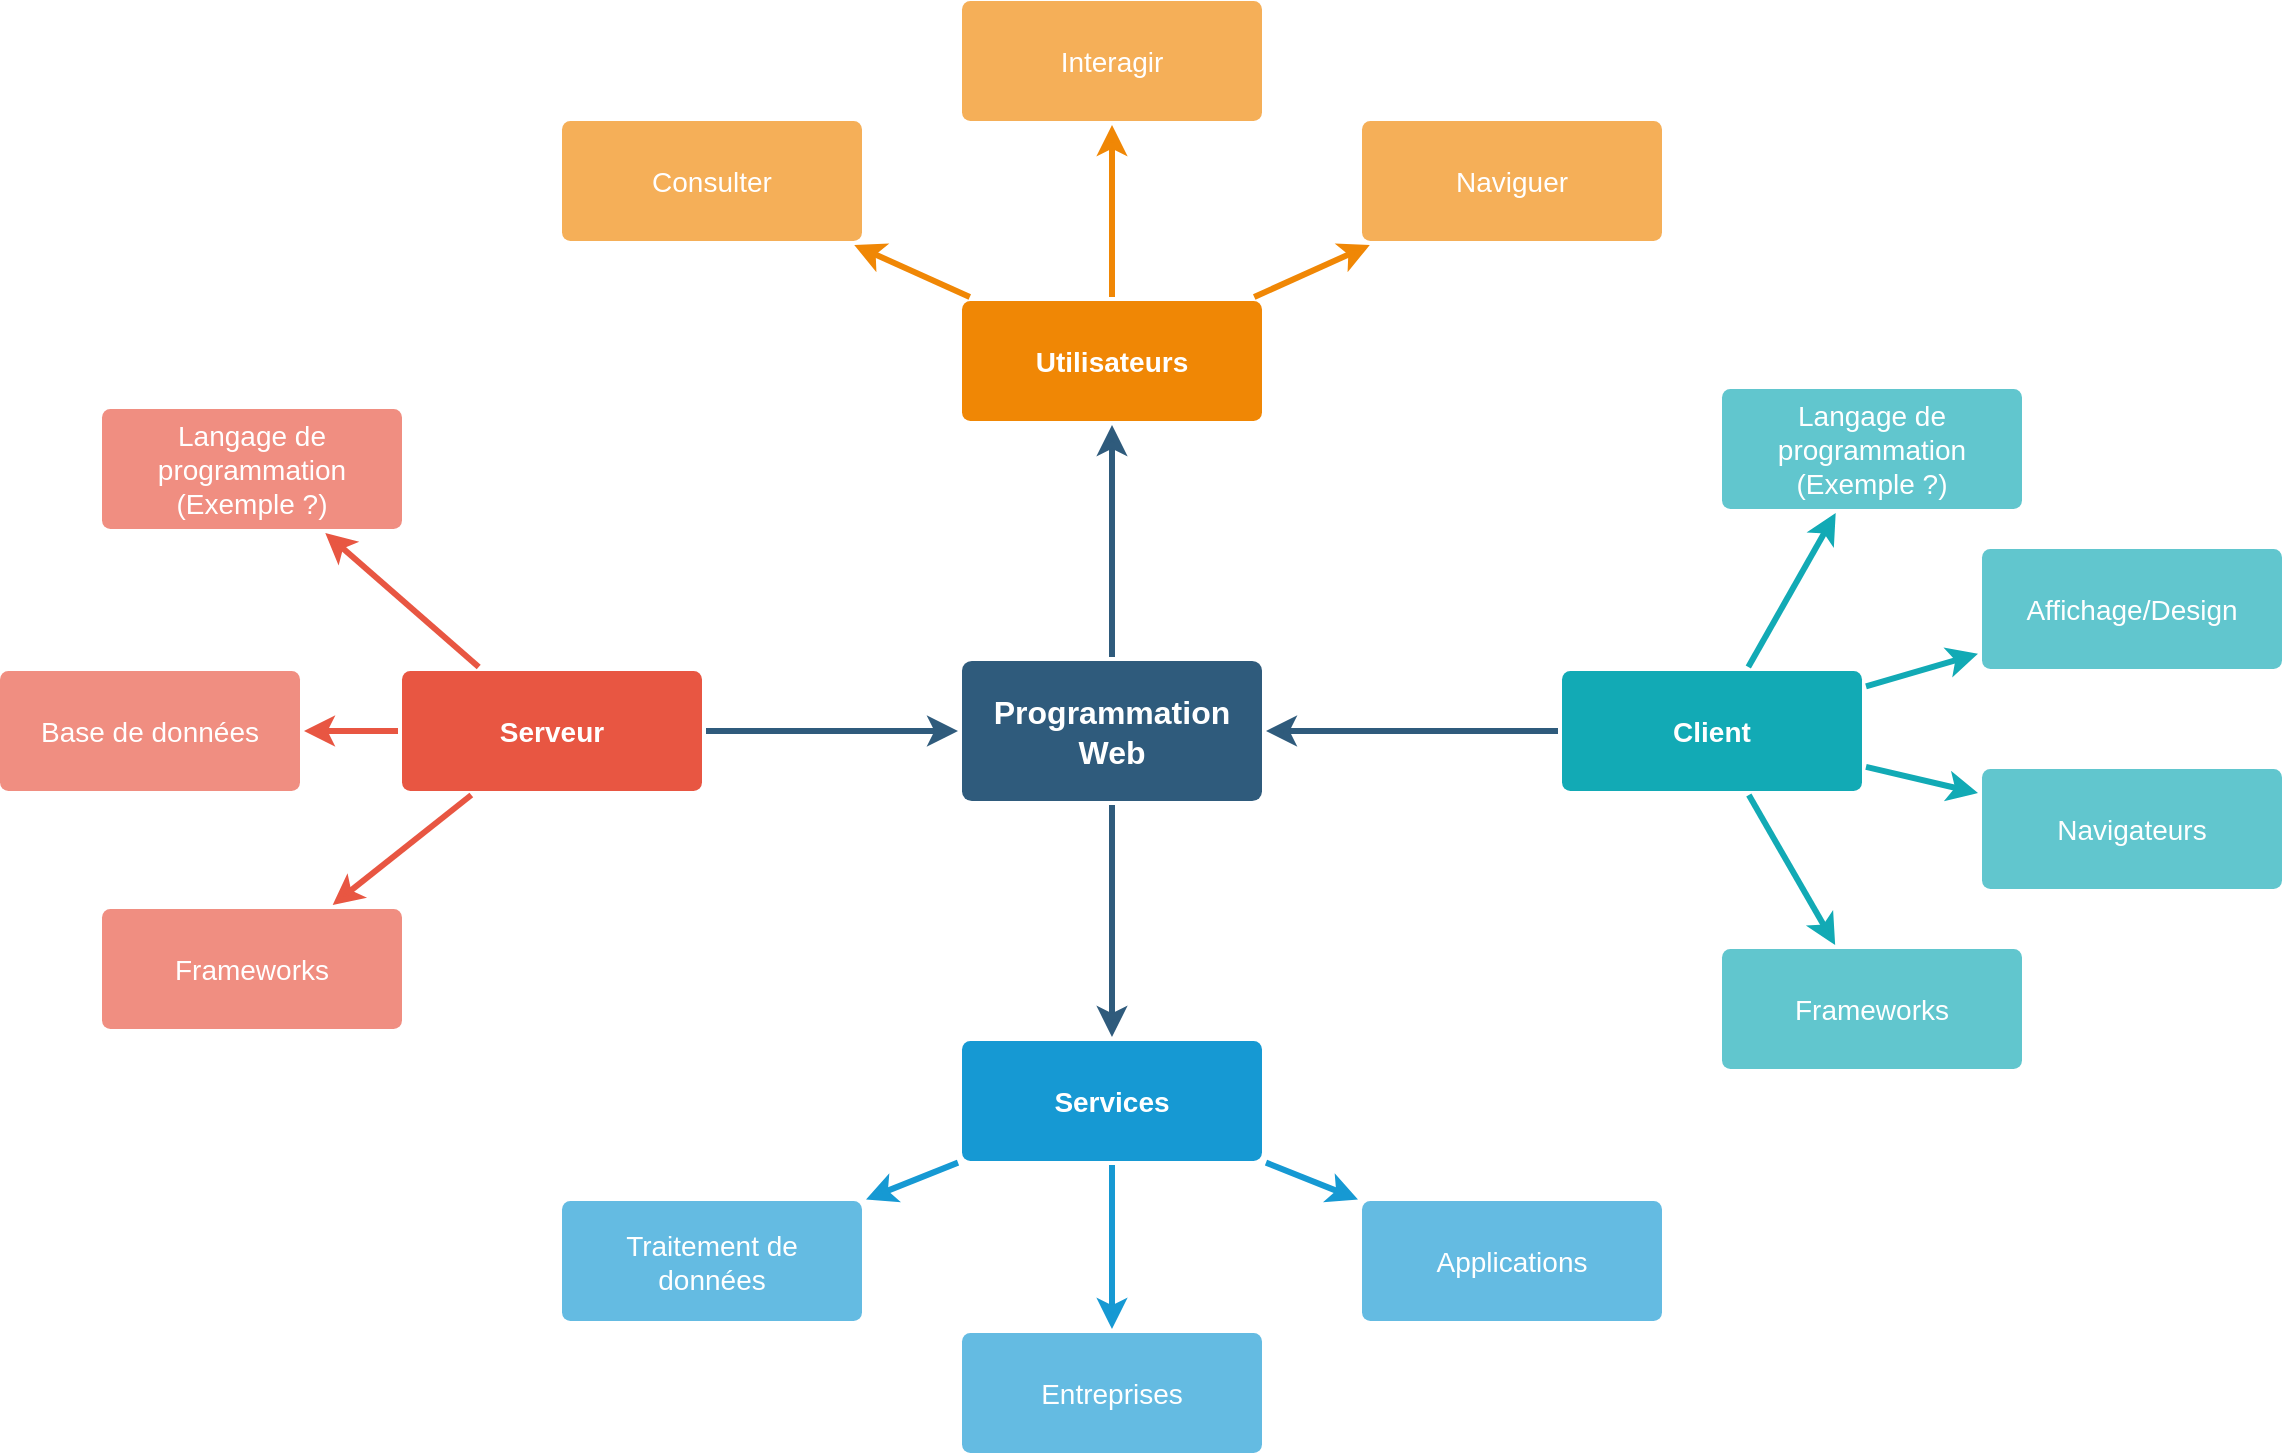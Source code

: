 <mxfile version="24.7.5" pages="4">
  <diagram id="6a731a19-8d31-9384-78a2-239565b7b9f0" name="Page-1">
    <mxGraphModel dx="1288" dy="908" grid="1" gridSize="10" guides="1" tooltips="1" connect="1" arrows="1" fold="1" page="1" pageScale="1" pageWidth="1169" pageHeight="827" background="none" math="0" shadow="0">
      <root>
        <mxCell id="0" />
        <mxCell id="1" parent="0" />
        <mxCell id="1745" value="" style="edgeStyle=none;rounded=0;jumpStyle=none;html=1;shadow=0;labelBackgroundColor=none;startArrow=none;startFill=0;endArrow=classic;endFill=1;jettySize=auto;orthogonalLoop=1;strokeColor=#2F5B7C;strokeWidth=3;fontFamily=Helvetica;fontSize=16;fontColor=#23445D;spacing=5;" parent="1" source="1749" target="1764" edge="1">
          <mxGeometry relative="1" as="geometry" />
        </mxCell>
        <mxCell id="1746" value="" style="edgeStyle=none;rounded=0;jumpStyle=none;html=1;shadow=0;labelBackgroundColor=none;startArrow=classic;startFill=1;endArrow=none;endFill=0;jettySize=auto;orthogonalLoop=1;strokeColor=#2F5B7C;strokeWidth=3;fontFamily=Helvetica;fontSize=16;fontColor=#23445D;spacing=5;" parent="1" source="1749" target="1771" edge="1">
          <mxGeometry relative="1" as="geometry" />
        </mxCell>
        <mxCell id="1747" value="" style="edgeStyle=none;rounded=0;jumpStyle=none;html=1;shadow=0;labelBackgroundColor=none;startArrow=none;startFill=0;endArrow=classic;endFill=1;jettySize=auto;orthogonalLoop=1;strokeColor=#2F5B7C;strokeWidth=3;fontFamily=Helvetica;fontSize=16;fontColor=#23445D;spacing=5;" parent="1" source="1749" target="1760" edge="1">
          <mxGeometry relative="1" as="geometry" />
        </mxCell>
        <mxCell id="1748" value="" style="edgeStyle=none;rounded=0;jumpStyle=none;html=1;shadow=0;labelBackgroundColor=none;startArrow=classic;startFill=1;endArrow=none;endFill=0;jettySize=auto;orthogonalLoop=1;strokeColor=#2F5B7C;strokeWidth=3;fontFamily=Helvetica;fontSize=16;fontColor=#23445D;spacing=5;" parent="1" source="1749" target="1753" edge="1">
          <mxGeometry relative="1" as="geometry" />
        </mxCell>
        <mxCell id="1749" value="Programmation Web" style="rounded=1;whiteSpace=wrap;html=1;shadow=0;labelBackgroundColor=none;strokeColor=none;strokeWidth=3;fillColor=#2F5B7C;fontFamily=Helvetica;fontSize=16;fontColor=#FFFFFF;align=center;fontStyle=1;spacing=5;arcSize=7;perimeterSpacing=2;" parent="1" vertex="1">
          <mxGeometry x="495" y="380.5" width="150" height="70" as="geometry" />
        </mxCell>
        <mxCell id="1750" value="" style="edgeStyle=none;rounded=1;jumpStyle=none;html=1;shadow=0;labelBackgroundColor=none;startArrow=none;startFill=0;jettySize=auto;orthogonalLoop=1;strokeColor=#E85642;strokeWidth=3;fontFamily=Helvetica;fontSize=14;fontColor=#FFFFFF;spacing=5;fontStyle=1;fillColor=#b0e3e6;" parent="1" source="1753" target="1756" edge="1">
          <mxGeometry relative="1" as="geometry" />
        </mxCell>
        <mxCell id="1751" value="" style="edgeStyle=none;rounded=1;jumpStyle=none;html=1;shadow=0;labelBackgroundColor=none;startArrow=none;startFill=0;jettySize=auto;orthogonalLoop=1;strokeColor=#E85642;strokeWidth=3;fontFamily=Helvetica;fontSize=14;fontColor=#FFFFFF;spacing=5;fontStyle=1;fillColor=#b0e3e6;" parent="1" source="1753" target="1755" edge="1">
          <mxGeometry relative="1" as="geometry" />
        </mxCell>
        <mxCell id="1752" value="" style="edgeStyle=none;rounded=1;jumpStyle=none;html=1;shadow=0;labelBackgroundColor=none;startArrow=none;startFill=0;jettySize=auto;orthogonalLoop=1;strokeColor=#E85642;strokeWidth=3;fontFamily=Helvetica;fontSize=14;fontColor=#FFFFFF;spacing=5;fontStyle=1;fillColor=#b0e3e6;" parent="1" source="1753" target="1754" edge="1">
          <mxGeometry relative="1" as="geometry" />
        </mxCell>
        <mxCell id="1753" value="Serveur" style="rounded=1;whiteSpace=wrap;html=1;shadow=0;labelBackgroundColor=none;strokeColor=none;strokeWidth=3;fillColor=#e85642;fontFamily=Helvetica;fontSize=14;fontColor=#FFFFFF;align=center;spacing=5;fontStyle=1;arcSize=7;perimeterSpacing=2;" parent="1" vertex="1">
          <mxGeometry x="215" y="385.5" width="150" height="60" as="geometry" />
        </mxCell>
        <mxCell id="1754" value="Frameworks" style="rounded=1;whiteSpace=wrap;html=1;shadow=0;labelBackgroundColor=none;strokeColor=none;strokeWidth=3;fillColor=#f08e81;fontFamily=Helvetica;fontSize=14;fontColor=#FFFFFF;align=center;spacing=5;fontStyle=0;arcSize=7;perimeterSpacing=2;" parent="1" vertex="1">
          <mxGeometry x="65" y="504.5" width="150" height="60" as="geometry" />
        </mxCell>
        <mxCell id="1755" value="Base de données" style="rounded=1;whiteSpace=wrap;html=1;shadow=0;labelBackgroundColor=none;strokeColor=none;strokeWidth=3;fillColor=#f08e81;fontFamily=Helvetica;fontSize=14;fontColor=#FFFFFF;align=center;spacing=5;fontStyle=0;arcSize=7;perimeterSpacing=2;" parent="1" vertex="1">
          <mxGeometry x="14" y="385.5" width="150" height="60" as="geometry" />
        </mxCell>
        <mxCell id="1756" value="Langage de programmation (Exemple ?)" style="rounded=1;whiteSpace=wrap;html=1;shadow=0;labelBackgroundColor=none;strokeColor=none;strokeWidth=3;fillColor=#f08e81;fontFamily=Helvetica;fontSize=14;fontColor=#FFFFFF;align=center;spacing=5;fontStyle=0;arcSize=7;perimeterSpacing=2;" parent="1" vertex="1">
          <mxGeometry x="65" y="254.5" width="150" height="60" as="geometry" />
        </mxCell>
        <mxCell id="1757" value="" style="edgeStyle=none;rounded=0;jumpStyle=none;html=1;shadow=0;labelBackgroundColor=none;startArrow=none;startFill=0;endArrow=classic;endFill=1;jettySize=auto;orthogonalLoop=1;strokeColor=#1699D3;strokeWidth=3;fontFamily=Helvetica;fontSize=14;fontColor=#FFFFFF;spacing=5;" parent="1" source="1760" target="1763" edge="1">
          <mxGeometry relative="1" as="geometry" />
        </mxCell>
        <mxCell id="1758" value="" style="edgeStyle=none;rounded=0;jumpStyle=none;html=1;shadow=0;labelBackgroundColor=none;startArrow=none;startFill=0;endArrow=classic;endFill=1;jettySize=auto;orthogonalLoop=1;strokeColor=#1699D3;strokeWidth=3;fontFamily=Helvetica;fontSize=14;fontColor=#FFFFFF;spacing=5;" parent="1" source="1760" target="1762" edge="1">
          <mxGeometry relative="1" as="geometry" />
        </mxCell>
        <mxCell id="1759" value="" style="edgeStyle=none;rounded=0;jumpStyle=none;html=1;shadow=0;labelBackgroundColor=none;startArrow=none;startFill=0;endArrow=classic;endFill=1;jettySize=auto;orthogonalLoop=1;strokeColor=#1699D3;strokeWidth=3;fontFamily=Helvetica;fontSize=14;fontColor=#FFFFFF;spacing=5;" parent="1" source="1760" target="1761" edge="1">
          <mxGeometry relative="1" as="geometry" />
        </mxCell>
        <mxCell id="1760" value="Services" style="rounded=1;whiteSpace=wrap;html=1;shadow=0;labelBackgroundColor=none;strokeColor=none;strokeWidth=3;fillColor=#1699d3;fontFamily=Helvetica;fontSize=14;fontColor=#FFFFFF;align=center;spacing=5;fontStyle=1;arcSize=7;perimeterSpacing=2;" parent="1" vertex="1">
          <mxGeometry x="495" y="570.5" width="150" height="60" as="geometry" />
        </mxCell>
        <mxCell id="1761" value="Applications" style="rounded=1;whiteSpace=wrap;html=1;shadow=0;labelBackgroundColor=none;strokeColor=none;strokeWidth=3;fillColor=#64bbe2;fontFamily=Helvetica;fontSize=14;fontColor=#FFFFFF;align=center;spacing=5;arcSize=7;perimeterSpacing=2;" parent="1" vertex="1">
          <mxGeometry x="695" y="650.5" width="150" height="60" as="geometry" />
        </mxCell>
        <mxCell id="1762" value="Entreprises" style="rounded=1;whiteSpace=wrap;html=1;shadow=0;labelBackgroundColor=none;strokeColor=none;strokeWidth=3;fillColor=#64bbe2;fontFamily=Helvetica;fontSize=14;fontColor=#FFFFFF;align=center;spacing=5;arcSize=7;perimeterSpacing=2;" parent="1" vertex="1">
          <mxGeometry x="495" y="716.5" width="150" height="60" as="geometry" />
        </mxCell>
        <mxCell id="1763" value="Traitement de données" style="rounded=1;whiteSpace=wrap;html=1;shadow=0;labelBackgroundColor=none;strokeColor=none;strokeWidth=3;fillColor=#64bbe2;fontFamily=Helvetica;fontSize=14;fontColor=#FFFFFF;align=center;spacing=5;arcSize=7;perimeterSpacing=2;" parent="1" vertex="1">
          <mxGeometry x="295" y="650.5" width="150" height="60" as="geometry" />
        </mxCell>
        <mxCell id="1764" value="Utilisateurs" style="rounded=1;whiteSpace=wrap;html=1;shadow=0;labelBackgroundColor=none;strokeColor=none;strokeWidth=3;fillColor=#F08705;fontFamily=Helvetica;fontSize=14;fontColor=#FFFFFF;align=center;spacing=5;fontStyle=1;arcSize=7;perimeterSpacing=2;" parent="1" vertex="1">
          <mxGeometry x="495" y="200.5" width="150" height="60" as="geometry" />
        </mxCell>
        <mxCell id="1765" value="Naviguer" style="rounded=1;whiteSpace=wrap;html=1;shadow=0;labelBackgroundColor=none;strokeColor=none;strokeWidth=3;fillColor=#f5af58;fontFamily=Helvetica;fontSize=14;fontColor=#FFFFFF;align=center;spacing=5;arcSize=7;perimeterSpacing=2;" parent="1" vertex="1">
          <mxGeometry x="695" y="110.5" width="150" height="60" as="geometry" />
        </mxCell>
        <mxCell id="1766" value="" style="edgeStyle=none;rounded=0;jumpStyle=none;html=1;shadow=0;labelBackgroundColor=none;startArrow=none;startFill=0;endArrow=classic;endFill=1;jettySize=auto;orthogonalLoop=1;strokeColor=#F08705;strokeWidth=3;fontFamily=Helvetica;fontSize=14;fontColor=#FFFFFF;spacing=5;" parent="1" source="1764" target="1765" edge="1">
          <mxGeometry relative="1" as="geometry" />
        </mxCell>
        <mxCell id="1767" value="Interagir" style="rounded=1;whiteSpace=wrap;html=1;shadow=0;labelBackgroundColor=none;strokeColor=none;strokeWidth=3;fillColor=#f5af58;fontFamily=Helvetica;fontSize=14;fontColor=#FFFFFF;align=center;spacing=5;arcSize=7;perimeterSpacing=2;" parent="1" vertex="1">
          <mxGeometry x="495" y="50.5" width="150" height="60" as="geometry" />
        </mxCell>
        <mxCell id="1768" value="" style="edgeStyle=none;rounded=0;jumpStyle=none;html=1;shadow=0;labelBackgroundColor=none;startArrow=none;startFill=0;endArrow=classic;endFill=1;jettySize=auto;orthogonalLoop=1;strokeColor=#F08705;strokeWidth=3;fontFamily=Helvetica;fontSize=14;fontColor=#FFFFFF;spacing=5;" parent="1" source="1764" target="1767" edge="1">
          <mxGeometry relative="1" as="geometry" />
        </mxCell>
        <mxCell id="1769" value="Consulter" style="rounded=1;whiteSpace=wrap;html=1;shadow=0;labelBackgroundColor=none;strokeColor=none;strokeWidth=3;fillColor=#f5af58;fontFamily=Helvetica;fontSize=14;fontColor=#FFFFFF;align=center;spacing=5;arcSize=7;perimeterSpacing=2;" parent="1" vertex="1">
          <mxGeometry x="295" y="110.5" width="150" height="60" as="geometry" />
        </mxCell>
        <mxCell id="1770" value="" style="edgeStyle=none;rounded=0;jumpStyle=none;html=1;shadow=0;labelBackgroundColor=none;startArrow=none;startFill=0;endArrow=classic;endFill=1;jettySize=auto;orthogonalLoop=1;strokeColor=#F08705;strokeWidth=3;fontFamily=Helvetica;fontSize=14;fontColor=#FFFFFF;spacing=5;" parent="1" source="1764" target="1769" edge="1">
          <mxGeometry relative="1" as="geometry" />
        </mxCell>
        <mxCell id="1771" value="Client" style="rounded=1;whiteSpace=wrap;html=1;shadow=0;labelBackgroundColor=none;strokeColor=none;strokeWidth=3;fillColor=#12aab5;fontFamily=Helvetica;fontSize=14;fontColor=#FFFFFF;align=center;spacing=5;fontStyle=1;arcSize=7;perimeterSpacing=2;" parent="1" vertex="1">
          <mxGeometry x="795" y="385.5" width="150" height="60" as="geometry" />
        </mxCell>
        <mxCell id="1772" value="Frameworks" style="rounded=1;whiteSpace=wrap;html=1;shadow=0;labelBackgroundColor=none;strokeColor=none;strokeWidth=3;fillColor=#61c6ce;fontFamily=Helvetica;fontSize=14;fontColor=#FFFFFF;align=center;spacing=5;fontStyle=0;arcSize=7;perimeterSpacing=2;" parent="1" vertex="1">
          <mxGeometry x="875" y="524.5" width="150" height="60" as="geometry" />
        </mxCell>
        <mxCell id="1773" value="" style="edgeStyle=none;rounded=1;jumpStyle=none;html=1;shadow=0;labelBackgroundColor=none;startArrow=none;startFill=0;jettySize=auto;orthogonalLoop=1;strokeColor=#12AAB5;strokeWidth=3;fontFamily=Helvetica;fontSize=14;fontColor=#FFFFFF;spacing=5;fontStyle=1;fillColor=#b0e3e6;" parent="1" source="1771" target="1772" edge="1">
          <mxGeometry relative="1" as="geometry" />
        </mxCell>
        <mxCell id="1774" value="Navigateurs" style="rounded=1;whiteSpace=wrap;html=1;shadow=0;labelBackgroundColor=none;strokeColor=none;strokeWidth=3;fillColor=#61c6ce;fontFamily=Helvetica;fontSize=14;fontColor=#FFFFFF;align=center;spacing=5;fontStyle=0;arcSize=7;perimeterSpacing=2;" parent="1" vertex="1">
          <mxGeometry x="1005" y="434.5" width="150" height="60" as="geometry" />
        </mxCell>
        <mxCell id="1775" value="" style="edgeStyle=none;rounded=1;jumpStyle=none;html=1;shadow=0;labelBackgroundColor=none;startArrow=none;startFill=0;jettySize=auto;orthogonalLoop=1;strokeColor=#12AAB5;strokeWidth=3;fontFamily=Helvetica;fontSize=14;fontColor=#FFFFFF;spacing=5;fontStyle=1;fillColor=#b0e3e6;" parent="1" source="1771" target="1774" edge="1">
          <mxGeometry relative="1" as="geometry" />
        </mxCell>
        <mxCell id="1776" value="Affichage/Design" style="rounded=1;whiteSpace=wrap;html=1;shadow=0;labelBackgroundColor=none;strokeColor=none;strokeWidth=3;fillColor=#61c6ce;fontFamily=Helvetica;fontSize=14;fontColor=#FFFFFF;align=center;spacing=5;fontStyle=0;arcSize=7;perimeterSpacing=2;" parent="1" vertex="1">
          <mxGeometry x="1005" y="324.5" width="150" height="60" as="geometry" />
        </mxCell>
        <mxCell id="1777" value="" style="edgeStyle=none;rounded=1;jumpStyle=none;html=1;shadow=0;labelBackgroundColor=none;startArrow=none;startFill=0;jettySize=auto;orthogonalLoop=1;strokeColor=#12AAB5;strokeWidth=3;fontFamily=Helvetica;fontSize=14;fontColor=#FFFFFF;spacing=5;fontStyle=1;fillColor=#b0e3e6;" parent="1" source="1771" target="1776" edge="1">
          <mxGeometry relative="1" as="geometry" />
        </mxCell>
        <mxCell id="1778" value="Langage de programmation (Exemple ?)" style="rounded=1;whiteSpace=wrap;html=1;shadow=0;labelBackgroundColor=none;strokeColor=none;strokeWidth=3;fillColor=#61c6ce;fontFamily=Helvetica;fontSize=14;fontColor=#FFFFFF;align=center;spacing=5;fontStyle=0;arcSize=7;perimeterSpacing=2;" parent="1" vertex="1">
          <mxGeometry x="875" y="244.5" width="150" height="60" as="geometry" />
        </mxCell>
        <mxCell id="1779" value="" style="edgeStyle=none;rounded=1;jumpStyle=none;html=1;shadow=0;labelBackgroundColor=none;startArrow=none;startFill=0;jettySize=auto;orthogonalLoop=1;strokeColor=#12AAB5;strokeWidth=3;fontFamily=Helvetica;fontSize=14;fontColor=#FFFFFF;spacing=5;fontStyle=1;fillColor=#b0e3e6;" parent="1" source="1771" target="1778" edge="1">
          <mxGeometry relative="1" as="geometry" />
        </mxCell>
      </root>
    </mxGraphModel>
  </diagram>
  <diagram id="YnqFNz54g6l8FW5O4AWU" name="Page-2">
    <mxGraphModel dx="1026" dy="680" grid="1" gridSize="10" guides="1" tooltips="1" connect="1" arrows="1" fold="1" page="1" pageScale="1" pageWidth="850" pageHeight="1100" math="0" shadow="0">
      <root>
        <mxCell id="0" />
        <mxCell id="1" parent="0" />
        <mxCell id="0rhQPoDhntfqHPOya_j3-1" value="" style="edgeStyle=none;rounded=0;jumpStyle=none;html=1;shadow=0;labelBackgroundColor=none;startArrow=none;startFill=0;endArrow=classic;endFill=1;jettySize=auto;orthogonalLoop=1;strokeColor=#2F5B7C;strokeWidth=3;fontFamily=Helvetica;fontSize=16;fontColor=#23445D;spacing=5;" edge="1" parent="1" source="0rhQPoDhntfqHPOya_j3-5" target="0rhQPoDhntfqHPOya_j3-20">
          <mxGeometry relative="1" as="geometry" />
        </mxCell>
        <mxCell id="0rhQPoDhntfqHPOya_j3-3" value="" style="edgeStyle=none;rounded=0;jumpStyle=none;html=1;shadow=0;labelBackgroundColor=none;startArrow=none;startFill=0;endArrow=classic;endFill=1;jettySize=auto;orthogonalLoop=1;strokeColor=#2F5B7C;strokeWidth=3;fontFamily=Helvetica;fontSize=16;fontColor=#23445D;spacing=5;" edge="1" parent="1" source="0rhQPoDhntfqHPOya_j3-5" target="0rhQPoDhntfqHPOya_j3-16">
          <mxGeometry relative="1" as="geometry" />
        </mxCell>
        <mxCell id="0rhQPoDhntfqHPOya_j3-5" value="Programmation Web" style="rounded=1;whiteSpace=wrap;html=1;shadow=0;labelBackgroundColor=none;strokeColor=none;strokeWidth=3;fillColor=#2F5B7C;fontFamily=Helvetica;fontSize=16;fontColor=#FFFFFF;align=center;fontStyle=1;spacing=5;arcSize=7;perimeterSpacing=2;" vertex="1" parent="1">
          <mxGeometry x="300" y="490" width="150" height="70" as="geometry" />
        </mxCell>
        <mxCell id="0rhQPoDhntfqHPOya_j3-13" value="" style="edgeStyle=none;rounded=0;jumpStyle=none;html=1;shadow=0;labelBackgroundColor=none;startArrow=none;startFill=0;endArrow=classic;endFill=1;jettySize=auto;orthogonalLoop=1;strokeColor=#1699D3;strokeWidth=3;fontFamily=Helvetica;fontSize=14;fontColor=#FFFFFF;spacing=5;" edge="1" parent="1" source="0rhQPoDhntfqHPOya_j3-16" target="0rhQPoDhntfqHPOya_j3-19">
          <mxGeometry relative="1" as="geometry" />
        </mxCell>
        <mxCell id="0rhQPoDhntfqHPOya_j3-14" value="" style="edgeStyle=none;rounded=0;jumpStyle=none;html=1;shadow=0;labelBackgroundColor=none;startArrow=none;startFill=0;endArrow=classic;endFill=1;jettySize=auto;orthogonalLoop=1;strokeColor=#1699D3;strokeWidth=3;fontFamily=Helvetica;fontSize=14;fontColor=#FFFFFF;spacing=5;" edge="1" parent="1" source="0rhQPoDhntfqHPOya_j3-16" target="0rhQPoDhntfqHPOya_j3-18">
          <mxGeometry relative="1" as="geometry" />
        </mxCell>
        <mxCell id="0rhQPoDhntfqHPOya_j3-15" value="" style="edgeStyle=none;rounded=0;jumpStyle=none;html=1;shadow=0;labelBackgroundColor=none;startArrow=none;startFill=0;endArrow=classic;endFill=1;jettySize=auto;orthogonalLoop=1;strokeColor=#1699D3;strokeWidth=3;fontFamily=Helvetica;fontSize=14;fontColor=#FFFFFF;spacing=5;" edge="1" parent="1" source="0rhQPoDhntfqHPOya_j3-16" target="0rhQPoDhntfqHPOya_j3-17">
          <mxGeometry relative="1" as="geometry" />
        </mxCell>
        <mxCell id="0rhQPoDhntfqHPOya_j3-16" value="Services" style="rounded=1;whiteSpace=wrap;html=1;shadow=0;labelBackgroundColor=none;strokeColor=none;strokeWidth=3;fillColor=#1699d3;fontFamily=Helvetica;fontSize=14;fontColor=#FFFFFF;align=center;spacing=5;fontStyle=1;arcSize=7;perimeterSpacing=2;" vertex="1" parent="1">
          <mxGeometry x="300" y="680" width="150" height="60" as="geometry" />
        </mxCell>
        <mxCell id="0rhQPoDhntfqHPOya_j3-17" value="Applications" style="rounded=1;whiteSpace=wrap;html=1;shadow=0;labelBackgroundColor=none;strokeColor=none;strokeWidth=3;fillColor=#64bbe2;fontFamily=Helvetica;fontSize=14;fontColor=#FFFFFF;align=center;spacing=5;arcSize=7;perimeterSpacing=2;" vertex="1" parent="1">
          <mxGeometry x="500" y="760" width="150" height="60" as="geometry" />
        </mxCell>
        <mxCell id="0rhQPoDhntfqHPOya_j3-18" value="Entreprises" style="rounded=1;whiteSpace=wrap;html=1;shadow=0;labelBackgroundColor=none;strokeColor=none;strokeWidth=3;fillColor=#64bbe2;fontFamily=Helvetica;fontSize=14;fontColor=#FFFFFF;align=center;spacing=5;arcSize=7;perimeterSpacing=2;" vertex="1" parent="1">
          <mxGeometry x="300" y="826" width="150" height="60" as="geometry" />
        </mxCell>
        <mxCell id="0rhQPoDhntfqHPOya_j3-19" value="Traitement de données" style="rounded=1;whiteSpace=wrap;html=1;shadow=0;labelBackgroundColor=none;strokeColor=none;strokeWidth=3;fillColor=#64bbe2;fontFamily=Helvetica;fontSize=14;fontColor=#FFFFFF;align=center;spacing=5;arcSize=7;perimeterSpacing=2;" vertex="1" parent="1">
          <mxGeometry x="100" y="760" width="150" height="60" as="geometry" />
        </mxCell>
        <mxCell id="0rhQPoDhntfqHPOya_j3-20" value="Utilisateurs" style="rounded=1;whiteSpace=wrap;html=1;shadow=0;labelBackgroundColor=none;strokeColor=none;strokeWidth=3;fillColor=#F08705;fontFamily=Helvetica;fontSize=14;fontColor=#FFFFFF;align=center;spacing=5;fontStyle=1;arcSize=7;perimeterSpacing=2;" vertex="1" parent="1">
          <mxGeometry x="300" y="310" width="150" height="60" as="geometry" />
        </mxCell>
        <mxCell id="0rhQPoDhntfqHPOya_j3-21" value="Naviguer" style="rounded=1;whiteSpace=wrap;html=1;shadow=0;labelBackgroundColor=none;strokeColor=none;strokeWidth=3;fillColor=#f5af58;fontFamily=Helvetica;fontSize=14;fontColor=#FFFFFF;align=center;spacing=5;arcSize=7;perimeterSpacing=2;" vertex="1" parent="1">
          <mxGeometry x="500" y="220" width="150" height="60" as="geometry" />
        </mxCell>
        <mxCell id="0rhQPoDhntfqHPOya_j3-22" value="" style="edgeStyle=none;rounded=0;jumpStyle=none;html=1;shadow=0;labelBackgroundColor=none;startArrow=none;startFill=0;endArrow=classic;endFill=1;jettySize=auto;orthogonalLoop=1;strokeColor=#F08705;strokeWidth=3;fontFamily=Helvetica;fontSize=14;fontColor=#FFFFFF;spacing=5;" edge="1" parent="1" source="0rhQPoDhntfqHPOya_j3-20" target="0rhQPoDhntfqHPOya_j3-21">
          <mxGeometry relative="1" as="geometry" />
        </mxCell>
        <mxCell id="0rhQPoDhntfqHPOya_j3-23" value="Interagir" style="rounded=1;whiteSpace=wrap;html=1;shadow=0;labelBackgroundColor=none;strokeColor=none;strokeWidth=3;fillColor=#f5af58;fontFamily=Helvetica;fontSize=14;fontColor=#FFFFFF;align=center;spacing=5;arcSize=7;perimeterSpacing=2;" vertex="1" parent="1">
          <mxGeometry x="300" y="160" width="150" height="60" as="geometry" />
        </mxCell>
        <mxCell id="0rhQPoDhntfqHPOya_j3-24" value="" style="edgeStyle=none;rounded=0;jumpStyle=none;html=1;shadow=0;labelBackgroundColor=none;startArrow=none;startFill=0;endArrow=classic;endFill=1;jettySize=auto;orthogonalLoop=1;strokeColor=#F08705;strokeWidth=3;fontFamily=Helvetica;fontSize=14;fontColor=#FFFFFF;spacing=5;" edge="1" parent="1" source="0rhQPoDhntfqHPOya_j3-20" target="0rhQPoDhntfqHPOya_j3-23">
          <mxGeometry relative="1" as="geometry" />
        </mxCell>
        <mxCell id="0rhQPoDhntfqHPOya_j3-25" value="Consulter" style="rounded=1;whiteSpace=wrap;html=1;shadow=0;labelBackgroundColor=none;strokeColor=none;strokeWidth=3;fillColor=#f5af58;fontFamily=Helvetica;fontSize=14;fontColor=#FFFFFF;align=center;spacing=5;arcSize=7;perimeterSpacing=2;" vertex="1" parent="1">
          <mxGeometry x="100" y="220" width="150" height="60" as="geometry" />
        </mxCell>
        <mxCell id="0rhQPoDhntfqHPOya_j3-26" value="" style="edgeStyle=none;rounded=0;jumpStyle=none;html=1;shadow=0;labelBackgroundColor=none;startArrow=none;startFill=0;endArrow=classic;endFill=1;jettySize=auto;orthogonalLoop=1;strokeColor=#F08705;strokeWidth=3;fontFamily=Helvetica;fontSize=14;fontColor=#FFFFFF;spacing=5;" edge="1" parent="1" source="0rhQPoDhntfqHPOya_j3-20" target="0rhQPoDhntfqHPOya_j3-25">
          <mxGeometry relative="1" as="geometry" />
        </mxCell>
      </root>
    </mxGraphModel>
  </diagram>
  <diagram id="Aey0piJ6nz3XmgAX_Uib" name="Page-3">
    <mxGraphModel dx="977" dy="648" grid="1" gridSize="10" guides="1" tooltips="1" connect="1" arrows="1" fold="1" page="1" pageScale="1" pageWidth="850" pageHeight="1100" math="0" shadow="0">
      <root>
        <mxCell id="0" />
        <mxCell id="1" parent="0" />
        <mxCell id="vJIlb3XOlRYEJJiGOZEn-1" value="Contrôleur" style="rounded=1;whiteSpace=wrap;html=1;shadow=0;labelBackgroundColor=none;strokeColor=none;strokeWidth=3;fillColor=#2F5B7C;fontFamily=Helvetica;fontSize=16;fontColor=#FFFFFF;align=center;fontStyle=1;spacing=5;arcSize=7;perimeterSpacing=2;" vertex="1" parent="1">
          <mxGeometry x="370" y="330" width="150" height="70" as="geometry" />
        </mxCell>
        <mxCell id="vJIlb3XOlRYEJJiGOZEn-2" value="Vue" style="rounded=1;whiteSpace=wrap;html=1;shadow=0;labelBackgroundColor=none;strokeColor=#6c8ebf;strokeWidth=3;fillColor=#dae8fc;fontFamily=Helvetica;fontSize=16;align=center;fontStyle=1;spacing=5;arcSize=7;perimeterSpacing=2;" vertex="1" parent="1">
          <mxGeometry x="170" y="210" width="150" height="70" as="geometry" />
        </mxCell>
        <mxCell id="vJIlb3XOlRYEJJiGOZEn-3" value="Modèle" style="rounded=1;whiteSpace=wrap;html=1;shadow=0;labelBackgroundColor=none;strokeColor=#9673a6;strokeWidth=3;fillColor=#e1d5e7;fontFamily=Helvetica;fontSize=16;align=center;fontStyle=1;spacing=5;arcSize=7;perimeterSpacing=2;" vertex="1" parent="1">
          <mxGeometry x="560" y="210" width="150" height="70" as="geometry" />
        </mxCell>
        <mxCell id="vJIlb3XOlRYEJJiGOZEn-10" value="" style="shape=flexArrow;endArrow=classic;html=1;rounded=0;strokeWidth=2;startSize=2.204;endSize=2.204;entryX=0.982;entryY=0.947;entryDx=0;entryDy=0;fillColor=#dae8fc;strokeColor=#6c8ebf;width=3.947;endWidth=8.56;startArrow=block;startWidth=4.861;exitX=0.028;exitY=0.039;exitDx=0;exitDy=0;exitPerimeter=0;entryPerimeter=0;" edge="1" parent="1" source="vJIlb3XOlRYEJJiGOZEn-1" target="vJIlb3XOlRYEJJiGOZEn-2">
          <mxGeometry width="50" height="50" relative="1" as="geometry">
            <mxPoint x="370" y="328" as="sourcePoint" />
            <mxPoint x="448.0" y="260.0" as="targetPoint" />
          </mxGeometry>
        </mxCell>
        <mxCell id="vJIlb3XOlRYEJJiGOZEn-11" value="" style="shape=flexArrow;endArrow=classic;html=1;rounded=0;strokeWidth=2;startSize=2.204;endSize=2.204;entryX=0.015;entryY=0.956;entryDx=0;entryDy=0;fillColor=#e1d5e7;strokeColor=#9673a6;width=3.947;endWidth=8.56;entryPerimeter=0;exitX=0.966;exitY=0.041;exitDx=0;exitDy=0;exitPerimeter=0;startArrow=block;startWidth=8.56;" edge="1" parent="1" source="vJIlb3XOlRYEJJiGOZEn-1" target="vJIlb3XOlRYEJJiGOZEn-3">
          <mxGeometry width="50" height="50" relative="1" as="geometry">
            <mxPoint x="520" y="330" as="sourcePoint" />
            <mxPoint x="502" y="274" as="targetPoint" />
          </mxGeometry>
        </mxCell>
        <mxCell id="vJIlb3XOlRYEJJiGOZEn-12" value="&lt;b&gt;Base de donnée&lt;/b&gt;" style="shape=datastore;whiteSpace=wrap;html=1;fillColor=#f5f5f5;fontColor=#333333;strokeColor=#666666;" vertex="1" parent="1">
          <mxGeometry x="586" y="70" width="90" height="80" as="geometry" />
        </mxCell>
        <mxCell id="vJIlb3XOlRYEJJiGOZEn-13" value="" style="shape=flexArrow;endArrow=classic;html=1;rounded=0;strokeWidth=2;startSize=2.204;endSize=2.204;entryX=0.5;entryY=1;entryDx=0;entryDy=0;fillColor=#f5f5f5;strokeColor=#666666;width=3.947;endWidth=8.56;exitX=0.966;exitY=0.041;exitDx=0;exitDy=0;exitPerimeter=0;startArrow=block;startWidth=8.56;" edge="1" parent="1" target="vJIlb3XOlRYEJJiGOZEn-12">
          <mxGeometry width="50" height="50" relative="1" as="geometry">
            <mxPoint x="630" y="210" as="sourcePoint" />
            <mxPoint x="673" y="158" as="targetPoint" />
          </mxGeometry>
        </mxCell>
        <mxCell id="vJIlb3XOlRYEJJiGOZEn-15" value="" style="shape=singleArrow;direction=north;whiteSpace=wrap;html=1;arrowWidth=0.249;arrowSize=0.161;" vertex="1" parent="1">
          <mxGeometry x="420" y="400" width="30" height="103" as="geometry" />
        </mxCell>
        <mxCell id="vJIlb3XOlRYEJJiGOZEn-16" value="" style="shape=singleArrow;direction=north;whiteSpace=wrap;html=1;arrowWidth=0.249;arrowSize=0.161;rotation=-180;" vertex="1" parent="1">
          <mxGeometry x="450" y="400" width="30" height="103" as="geometry" />
        </mxCell>
        <mxCell id="vJIlb3XOlRYEJJiGOZEn-17" value="" style="shape=image;verticalLabelPosition=bottom;labelBackgroundColor=default;verticalAlign=top;aspect=fixed;imageAspect=0;image=https://cdn-icons-png.flaticon.com/512/3518/3518559.png;" vertex="1" parent="1">
          <mxGeometry x="417" y="503" width="72" height="72" as="geometry" />
        </mxCell>
        <mxCell id="vJIlb3XOlRYEJJiGOZEn-14" value="" style="shape=actor;whiteSpace=wrap;html=1;" vertex="1" parent="1">
          <mxGeometry x="470" y="550" width="30" height="30" as="geometry" />
        </mxCell>
        <mxCell id="vJIlb3XOlRYEJJiGOZEn-18" value="Utilisateur" style="text;html=1;align=center;verticalAlign=middle;whiteSpace=wrap;rounded=0;fontStyle=1" vertex="1" parent="1">
          <mxGeometry x="426" y="582" width="60" height="30" as="geometry" />
        </mxCell>
        <mxCell id="vJIlb3XOlRYEJJiGOZEn-19" value="&lt;b&gt;&lt;font style=&quot;font-size: 18px;&quot;&gt;1&lt;/font&gt;&lt;/b&gt;" style="ellipse;whiteSpace=wrap;html=1;aspect=fixed;fillColor=#647687;fontColor=#ffffff;strokeColor=#314354;" vertex="1" parent="1">
          <mxGeometry x="397.5" y="437.25" width="28.5" height="28.5" as="geometry" />
        </mxCell>
        <mxCell id="vJIlb3XOlRYEJJiGOZEn-21" value="&lt;b&gt;&lt;font style=&quot;font-size: 18px;&quot;&gt;2&lt;/font&gt;&lt;/b&gt;" style="ellipse;whiteSpace=wrap;html=1;aspect=fixed;fillColor=#647687;fontColor=#ffffff;strokeColor=#314354;" vertex="1" parent="1">
          <mxGeometry x="544" y="301.5" width="28.5" height="28.5" as="geometry" />
        </mxCell>
        <mxCell id="vJIlb3XOlRYEJJiGOZEn-22" value="&lt;b&gt;&lt;font style=&quot;font-size: 18px;&quot;&gt;4&lt;/font&gt;&lt;/b&gt;" style="ellipse;whiteSpace=wrap;html=1;aspect=fixed;fillColor=#647687;fontColor=#ffffff;strokeColor=#314354;" vertex="1" parent="1">
          <mxGeometry x="350" y="280" width="28.5" height="28.5" as="geometry" />
        </mxCell>
        <mxCell id="vJIlb3XOlRYEJJiGOZEn-23" value="&lt;span style=&quot;font-size: 18px;&quot;&gt;&lt;b&gt;5&lt;/b&gt;&lt;/span&gt;" style="ellipse;whiteSpace=wrap;html=1;aspect=fixed;fillColor=#647687;fontColor=#ffffff;strokeColor=#314354;" vertex="1" parent="1">
          <mxGeometry x="471.5" y="437.25" width="28.5" height="28.5" as="geometry" />
        </mxCell>
        <mxCell id="vJIlb3XOlRYEJJiGOZEn-24" value="&lt;span style=&quot;font-size: 18px;&quot;&gt;&lt;b&gt;3&lt;/b&gt;&lt;/span&gt;" style="ellipse;whiteSpace=wrap;html=1;aspect=fixed;fillColor=#647687;fontColor=#ffffff;strokeColor=#314354;" vertex="1" parent="1">
          <mxGeometry x="640" y="160" width="28.5" height="28.5" as="geometry" />
        </mxCell>
        <mxCell id="vJIlb3XOlRYEJJiGOZEn-26" value="" style="shape=image;verticalLabelPosition=bottom;labelBackgroundColor=default;verticalAlign=top;aspect=fixed;imageAspect=0;image=https://p92.hu/binaries/content/gallery/p92website/technologies/htmlcssjs-overview.png;clipPath=inset(23.67% 10.67% 24% 10%);" vertex="1" parent="1">
          <mxGeometry x="496.5" y="490" width="76" height="50.134" as="geometry" />
        </mxCell>
        <mxCell id="vJIlb3XOlRYEJJiGOZEn-27" value="" style="shape=image;verticalLabelPosition=bottom;labelBackgroundColor=default;verticalAlign=top;aspect=fixed;imageAspect=0;image=https://miro.medium.com/v2/resize:fit:522/0*Hdm7hBTZ-hKlbtlV.png;clipPath=inset(0.25% 23.33% 2.79% 22.33%);" vertex="1" parent="1">
          <mxGeometry x="501.42" y="550" width="71.08" height="83.29" as="geometry" />
        </mxCell>
        <mxCell id="vJIlb3XOlRYEJJiGOZEn-29" value="" style="shape=image;verticalLabelPosition=bottom;labelBackgroundColor=default;verticalAlign=top;aspect=fixed;imageAspect=0;image=https://cdn-icons-png.flaticon.com/512/5968/5968364.png;" vertex="1" parent="1">
          <mxGeometry x="690" y="80" width="60" height="60" as="geometry" />
        </mxCell>
        <mxCell id="vJIlb3XOlRYEJJiGOZEn-30" value="" style="shape=image;verticalLabelPosition=bottom;labelBackgroundColor=default;verticalAlign=top;aspect=fixed;imageAspect=0;image=https://p92.hu/binaries/content/gallery/p92website/technologies/htmlcssjs-overview.png;clipPath=inset(23.67% 10.67% 24% 10%);" vertex="1" parent="1">
          <mxGeometry x="207" y="290.68" width="76" height="50.134" as="geometry" />
        </mxCell>
        <mxCell id="vJIlb3XOlRYEJJiGOZEn-31" value="" style="shape=image;verticalLabelPosition=bottom;labelBackgroundColor=default;verticalAlign=top;aspect=fixed;imageAspect=0;image=https://static.javatpoint.com/tutorial/entity-framework/images/entity-framework-tutorial.png;" vertex="1" parent="1">
          <mxGeometry x="720" y="210" width="70" height="70" as="geometry" />
        </mxCell>
      </root>
    </mxGraphModel>
  </diagram>
  <diagram id="TZvBSFftudhtuQVKKhXR" name="Page-4">
    <mxGraphModel dx="1026" dy="680" grid="1" gridSize="10" guides="1" tooltips="1" connect="1" arrows="1" fold="1" page="1" pageScale="1" pageWidth="850" pageHeight="1100" math="0" shadow="0">
      <root>
        <mxCell id="0" />
        <mxCell id="1" parent="0" />
        <mxCell id="NWtvLavrcx2G4iVA1ed2-24" style="edgeStyle=orthogonalEdgeStyle;rounded=0;orthogonalLoop=1;jettySize=auto;html=1;entryX=0.5;entryY=1;entryDx=0;entryDy=0;strokeWidth=4;" edge="1" parent="1" source="NWtvLavrcx2G4iVA1ed2-1" target="NWtvLavrcx2G4iVA1ed2-3">
          <mxGeometry relative="1" as="geometry" />
        </mxCell>
        <mxCell id="NWtvLavrcx2G4iVA1ed2-26" style="edgeStyle=orthogonalEdgeStyle;rounded=0;orthogonalLoop=1;jettySize=auto;html=1;entryX=1;entryY=0.5;entryDx=0;entryDy=0;exitX=0.344;exitY=0.014;exitDx=0;exitDy=0;exitPerimeter=0;strokeWidth=4;" edge="1" parent="1" source="NWtvLavrcx2G4iVA1ed2-1" target="NWtvLavrcx2G4iVA1ed2-2">
          <mxGeometry relative="1" as="geometry">
            <mxPoint x="420" y="320" as="sourcePoint" />
            <Array as="points">
              <mxPoint x="420" y="245" />
            </Array>
          </mxGeometry>
        </mxCell>
        <mxCell id="NWtvLavrcx2G4iVA1ed2-1" value="Contrôleur" style="rounded=1;whiteSpace=wrap;html=1;shadow=0;labelBackgroundColor=none;strokeColor=none;strokeWidth=3;fillColor=#2F5B7C;fontFamily=Helvetica;fontSize=16;fontColor=#FFFFFF;align=center;fontStyle=1;spacing=5;arcSize=7;perimeterSpacing=2;" vertex="1" parent="1">
          <mxGeometry x="370" y="330" width="150" height="70" as="geometry" />
        </mxCell>
        <mxCell id="NWtvLavrcx2G4iVA1ed2-2" value="Vue" style="rounded=1;whiteSpace=wrap;html=1;shadow=0;labelBackgroundColor=none;strokeColor=#6c8ebf;strokeWidth=3;fillColor=#dae8fc;fontFamily=Helvetica;fontSize=16;align=center;fontStyle=1;spacing=5;arcSize=7;perimeterSpacing=2;" vertex="1" parent="1">
          <mxGeometry x="170" y="210" width="150" height="70" as="geometry" />
        </mxCell>
        <mxCell id="NWtvLavrcx2G4iVA1ed2-25" style="edgeStyle=orthogonalEdgeStyle;rounded=0;orthogonalLoop=1;jettySize=auto;html=1;entryX=0.75;entryY=0;entryDx=0;entryDy=0;strokeWidth=4;" edge="1" parent="1" source="NWtvLavrcx2G4iVA1ed2-3" target="NWtvLavrcx2G4iVA1ed2-1">
          <mxGeometry relative="1" as="geometry" />
        </mxCell>
        <mxCell id="NWtvLavrcx2G4iVA1ed2-32" style="edgeStyle=orthogonalEdgeStyle;rounded=0;orthogonalLoop=1;jettySize=auto;html=1;entryX=0.5;entryY=1;entryDx=0;entryDy=0;startArrow=classic;startFill=1;strokeWidth=4;" edge="1" parent="1" source="NWtvLavrcx2G4iVA1ed2-3" target="NWtvLavrcx2G4iVA1ed2-6">
          <mxGeometry relative="1" as="geometry" />
        </mxCell>
        <mxCell id="NWtvLavrcx2G4iVA1ed2-3" value="Modèle" style="rounded=1;whiteSpace=wrap;html=1;shadow=0;labelBackgroundColor=none;strokeColor=#9673a6;strokeWidth=3;fillColor=#e1d5e7;fontFamily=Helvetica;fontSize=16;align=center;fontStyle=1;spacing=5;arcSize=7;perimeterSpacing=2;" vertex="1" parent="1">
          <mxGeometry x="560" y="210" width="150" height="70" as="geometry" />
        </mxCell>
        <mxCell id="NWtvLavrcx2G4iVA1ed2-6" value="&lt;b&gt;Base de donnée&lt;/b&gt;" style="shape=datastore;whiteSpace=wrap;html=1;fillColor=#f5f5f5;fontColor=#333333;strokeColor=#666666;" vertex="1" parent="1">
          <mxGeometry x="539.25" y="60" width="90" height="80" as="geometry" />
        </mxCell>
        <mxCell id="NWtvLavrcx2G4iVA1ed2-10" value="" style="shape=image;verticalLabelPosition=bottom;labelBackgroundColor=default;verticalAlign=top;aspect=fixed;imageAspect=0;image=https://cdn-icons-png.flaticon.com/512/3518/3518559.png;" vertex="1" parent="1">
          <mxGeometry x="416" y="503" width="72" height="72" as="geometry" />
        </mxCell>
        <mxCell id="NWtvLavrcx2G4iVA1ed2-11" value="" style="shape=actor;whiteSpace=wrap;html=1;" vertex="1" parent="1">
          <mxGeometry x="470" y="550" width="30" height="30" as="geometry" />
        </mxCell>
        <mxCell id="NWtvLavrcx2G4iVA1ed2-12" value="Utilisateur" style="text;html=1;align=center;verticalAlign=middle;whiteSpace=wrap;rounded=0;fontStyle=1" vertex="1" parent="1">
          <mxGeometry x="426" y="582" width="60" height="30" as="geometry" />
        </mxCell>
        <mxCell id="NWtvLavrcx2G4iVA1ed2-13" value="&lt;b&gt;&lt;font style=&quot;font-size: 18px;&quot;&gt;1&lt;/font&gt;&lt;/b&gt;" style="ellipse;whiteSpace=wrap;html=1;aspect=fixed;fillColor=#2F5B7C;fontColor=#FFFFFF;strokeColor=#314354;rounded=1;shadow=0;strokeWidth=3;align=center;verticalAlign=middle;spacing=5;arcSize=7;fontFamily=Helvetica;fontSize=16;fontStyle=1;labelBackgroundColor=none;" vertex="1" parent="1">
          <mxGeometry x="397.5" y="440" width="28.5" height="28.5" as="geometry" />
        </mxCell>
        <mxCell id="NWtvLavrcx2G4iVA1ed2-14" value="&lt;b&gt;&lt;font style=&quot;font-size: 18px;&quot;&gt;2&lt;/font&gt;&lt;/b&gt;" style="ellipse;whiteSpace=wrap;html=1;aspect=fixed;fillColor=#e1d5e7;fontColor=default;strokeColor=#9673a6;rounded=1;shadow=0;strokeWidth=3;align=center;verticalAlign=middle;spacing=5;arcSize=7;fontFamily=Helvetica;fontSize=16;fontStyle=1;labelBackgroundColor=none;" vertex="1" parent="1">
          <mxGeometry x="570" y="330" width="28.5" height="28.5" as="geometry" />
        </mxCell>
        <mxCell id="NWtvLavrcx2G4iVA1ed2-15" value="&lt;b&gt;&lt;font style=&quot;font-size: 18px;&quot;&gt;5&lt;/font&gt;&lt;/b&gt;" style="ellipse;whiteSpace=wrap;html=1;aspect=fixed;fillColor=#dae8fc;fontColor=default;strokeColor=#6c8ebf;rounded=1;shadow=0;strokeWidth=3;align=center;verticalAlign=middle;spacing=5;arcSize=7;fontFamily=Helvetica;fontSize=16;fontStyle=1;labelBackgroundColor=none;" vertex="1" parent="1">
          <mxGeometry x="387.5" y="210" width="28.5" height="28.5" as="geometry" />
        </mxCell>
        <mxCell id="NWtvLavrcx2G4iVA1ed2-16" value="&lt;span style=&quot;font-size: 18px;&quot;&gt;&lt;b&gt;7&lt;/b&gt;&lt;/span&gt;" style="ellipse;whiteSpace=wrap;html=1;aspect=fixed;fillColor=#d5e8d4;strokeColor=#82b366;" vertex="1" parent="1">
          <mxGeometry x="480" y="440" width="28.5" height="28.5" as="geometry" />
        </mxCell>
        <mxCell id="NWtvLavrcx2G4iVA1ed2-17" value="&lt;span style=&quot;font-size: 18px;&quot;&gt;&lt;b&gt;3&lt;/b&gt;&lt;/span&gt;" style="ellipse;whiteSpace=wrap;html=1;aspect=fixed;fillColor=#e1d5e7;fontColor=default;strokeColor=#9673a6;rounded=1;shadow=0;strokeWidth=3;align=center;verticalAlign=middle;spacing=5;arcSize=7;fontFamily=Helvetica;fontSize=16;fontStyle=1;labelBackgroundColor=none;" vertex="1" parent="1">
          <mxGeometry x="640" y="150" width="28.5" height="28.5" as="geometry" />
        </mxCell>
        <mxCell id="NWtvLavrcx2G4iVA1ed2-28" style="edgeStyle=orthogonalEdgeStyle;rounded=0;orthogonalLoop=1;jettySize=auto;html=1;entryX=0.013;entryY=0.622;entryDx=0;entryDy=0;entryPerimeter=0;strokeWidth=4;" edge="1" parent="1" source="NWtvLavrcx2G4iVA1ed2-2" target="NWtvLavrcx2G4iVA1ed2-1">
          <mxGeometry relative="1" as="geometry">
            <Array as="points">
              <mxPoint x="240" y="374" />
            </Array>
          </mxGeometry>
        </mxCell>
        <mxCell id="NWtvLavrcx2G4iVA1ed2-29" style="edgeStyle=orthogonalEdgeStyle;rounded=0;orthogonalLoop=1;jettySize=auto;html=1;entryX=0.545;entryY=1;entryDx=0;entryDy=0;entryPerimeter=0;strokeWidth=4;" edge="1" parent="1">
          <mxGeometry relative="1" as="geometry">
            <mxPoint x="433" y="503" as="sourcePoint" />
            <mxPoint x="432.93" y="402" as="targetPoint" />
          </mxGeometry>
        </mxCell>
        <mxCell id="NWtvLavrcx2G4iVA1ed2-33" value="&lt;b&gt;&lt;font style=&quot;font-size: 18px;&quot;&gt;4&lt;/font&gt;&lt;/b&gt;" style="ellipse;whiteSpace=wrap;html=1;aspect=fixed;fillColor=#2F5B7C;fontColor=#FFFFFF;strokeColor=#314354;rounded=1;shadow=0;strokeWidth=3;align=center;verticalAlign=middle;spacing=5;arcSize=7;fontFamily=Helvetica;fontSize=16;fontStyle=1;labelBackgroundColor=none;" vertex="1" parent="1">
          <mxGeometry x="491.5" y="210" width="28.5" height="28.5" as="geometry" />
        </mxCell>
        <mxCell id="NWtvLavrcx2G4iVA1ed2-34" value="&lt;b&gt;&lt;font style=&quot;font-size: 18px;&quot;&gt;6&lt;/font&gt;&lt;/b&gt;" style="ellipse;whiteSpace=wrap;html=1;aspect=fixed;fillColor=#2F5B7C;fontColor=#FFFFFF;strokeColor=#314354;rounded=1;shadow=0;strokeWidth=3;align=center;verticalAlign=middle;spacing=5;arcSize=7;fontFamily=Helvetica;fontSize=16;fontStyle=1;labelBackgroundColor=none;" vertex="1" parent="1">
          <mxGeometry x="270" y="340" width="28.5" height="28.5" as="geometry" />
        </mxCell>
        <mxCell id="NWtvLavrcx2G4iVA1ed2-37" style="edgeStyle=orthogonalEdgeStyle;rounded=0;orthogonalLoop=1;jettySize=auto;html=1;entryX=0.545;entryY=1;entryDx=0;entryDy=0;entryPerimeter=0;strokeWidth=4;startArrow=classic;startFill=1;endArrow=none;endFill=0;" edge="1" parent="1">
          <mxGeometry relative="1" as="geometry">
            <mxPoint x="470.07" y="501" as="sourcePoint" />
            <mxPoint x="470.0" y="400" as="targetPoint" />
          </mxGeometry>
        </mxCell>
      </root>
    </mxGraphModel>
  </diagram>
</mxfile>
